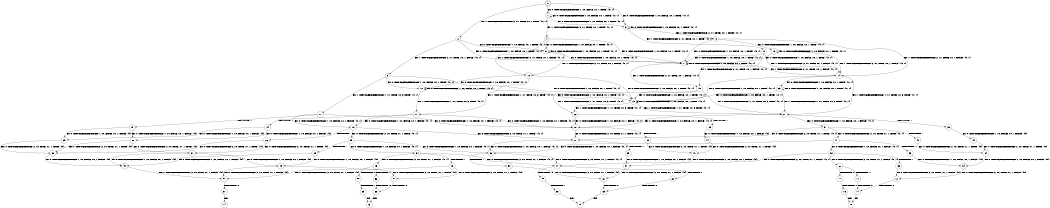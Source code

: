 digraph BCG {
size = "7, 10.5";
center = TRUE;
node [shape = circle];
0 [peripheries = 2];
0 -> 1 [label = "EX !0 !ATOMIC_EXCH_BRANCH (1, +0, FALSE, +0, 1, TRUE) !{0, 1}"];
0 -> 2 [label = "EX !1 !ATOMIC_EXCH_BRANCH (2, +1, TRUE, +0, 1, TRUE) !{0, 1}"];
0 -> 3 [label = "EX !0 !ATOMIC_EXCH_BRANCH (1, +0, FALSE, +0, 1, TRUE) !{0, 1}"];
1 -> 1 [label = "EX !0 !ATOMIC_EXCH_BRANCH (1, +0, FALSE, +0, 1, TRUE) !{0, 1}"];
1 -> 4 [label = "EX !1 !ATOMIC_EXCH_BRANCH (2, +1, TRUE, +0, 1, TRUE) !{0, 1}"];
1 -> 3 [label = "EX !0 !ATOMIC_EXCH_BRANCH (1, +0, FALSE, +0, 1, TRUE) !{0, 1}"];
2 -> 5 [label = "EX !1 !ATOMIC_EXCH_BRANCH (2, +1, TRUE, +0, 1, FALSE) !{0, 1}"];
2 -> 6 [label = "EX !0 !ATOMIC_EXCH_BRANCH (1, +0, FALSE, +0, 1, TRUE) !{0, 1}"];
2 -> 7 [label = "EX !0 !ATOMIC_EXCH_BRANCH (1, +0, FALSE, +0, 1, TRUE) !{0, 1}"];
3 -> 8 [label = "EX !1 !ATOMIC_EXCH_BRANCH (2, +1, TRUE, +0, 1, TRUE) !{0, 1}"];
3 -> 3 [label = "EX !0 !ATOMIC_EXCH_BRANCH (1, +0, FALSE, +0, 1, TRUE) !{0, 1}"];
3 -> 9 [label = "EX !1 !ATOMIC_EXCH_BRANCH (2, +1, TRUE, +0, 1, TRUE) !{0, 1}"];
4 -> 6 [label = "EX !0 !ATOMIC_EXCH_BRANCH (1, +0, FALSE, +0, 1, TRUE) !{0, 1}"];
4 -> 10 [label = "EX !1 !ATOMIC_EXCH_BRANCH (2, +1, TRUE, +0, 1, FALSE) !{0, 1}"];
4 -> 7 [label = "EX !0 !ATOMIC_EXCH_BRANCH (1, +0, FALSE, +0, 1, TRUE) !{0, 1}"];
5 -> 11 [label = "EX !1 !ATOMIC_EXCH_BRANCH (1, +1, TRUE, +0, 3, TRUE) !{0, 1}"];
5 -> 12 [label = "EX !0 !ATOMIC_EXCH_BRANCH (1, +0, FALSE, +0, 1, TRUE) !{0, 1}"];
5 -> 13 [label = "EX !0 !ATOMIC_EXCH_BRANCH (1, +0, FALSE, +0, 1, TRUE) !{0, 1}"];
6 -> 6 [label = "EX !0 !ATOMIC_EXCH_BRANCH (1, +0, FALSE, +0, 1, TRUE) !{0, 1}"];
6 -> 10 [label = "EX !1 !ATOMIC_EXCH_BRANCH (2, +1, TRUE, +0, 1, FALSE) !{0, 1}"];
6 -> 7 [label = "EX !0 !ATOMIC_EXCH_BRANCH (1, +0, FALSE, +0, 1, TRUE) !{0, 1}"];
7 -> 14 [label = "EX !1 !ATOMIC_EXCH_BRANCH (2, +1, TRUE, +0, 1, FALSE) !{0, 1}"];
7 -> 7 [label = "EX !0 !ATOMIC_EXCH_BRANCH (1, +0, FALSE, +0, 1, TRUE) !{0, 1}"];
7 -> 15 [label = "EX !1 !ATOMIC_EXCH_BRANCH (2, +1, TRUE, +0, 1, FALSE) !{0, 1}"];
8 -> 16 [label = "EX !0 !ATOMIC_EXCH_BRANCH (1, +0, FALSE, +0, 1, TRUE) !{0, 1}"];
8 -> 14 [label = "EX !1 !ATOMIC_EXCH_BRANCH (2, +1, TRUE, +0, 1, FALSE) !{0, 1}"];
8 -> 7 [label = "EX !0 !ATOMIC_EXCH_BRANCH (1, +0, FALSE, +0, 1, TRUE) !{0, 1}"];
9 -> 14 [label = "EX !1 !ATOMIC_EXCH_BRANCH (2, +1, TRUE, +0, 1, FALSE) !{0, 1}"];
9 -> 7 [label = "EX !0 !ATOMIC_EXCH_BRANCH (1, +0, FALSE, +0, 1, TRUE) !{0, 1}"];
9 -> 15 [label = "EX !1 !ATOMIC_EXCH_BRANCH (2, +1, TRUE, +0, 1, FALSE) !{0, 1}"];
10 -> 12 [label = "EX !0 !ATOMIC_EXCH_BRANCH (1, +0, FALSE, +0, 1, TRUE) !{0, 1}"];
10 -> 17 [label = "EX !1 !ATOMIC_EXCH_BRANCH (1, +1, TRUE, +0, 3, TRUE) !{0, 1}"];
10 -> 13 [label = "EX !0 !ATOMIC_EXCH_BRANCH (1, +0, FALSE, +0, 1, TRUE) !{0, 1}"];
11 -> 18 [label = "EX !0 !ATOMIC_EXCH_BRANCH (1, +0, FALSE, +0, 1, FALSE) !{0, 1}"];
11 -> 19 [label = "TERMINATE !1"];
11 -> 20 [label = "EX !0 !ATOMIC_EXCH_BRANCH (1, +0, FALSE, +0, 1, FALSE) !{0, 1}"];
12 -> 12 [label = "EX !0 !ATOMIC_EXCH_BRANCH (1, +0, FALSE, +0, 1, TRUE) !{0, 1}"];
12 -> 17 [label = "EX !1 !ATOMIC_EXCH_BRANCH (1, +1, TRUE, +0, 3, TRUE) !{0, 1}"];
12 -> 13 [label = "EX !0 !ATOMIC_EXCH_BRANCH (1, +0, FALSE, +0, 1, TRUE) !{0, 1}"];
13 -> 21 [label = "EX !1 !ATOMIC_EXCH_BRANCH (1, +1, TRUE, +0, 3, TRUE) !{0, 1}"];
13 -> 13 [label = "EX !0 !ATOMIC_EXCH_BRANCH (1, +0, FALSE, +0, 1, TRUE) !{0, 1}"];
13 -> 22 [label = "EX !1 !ATOMIC_EXCH_BRANCH (1, +1, TRUE, +0, 3, TRUE) !{0, 1}"];
14 -> 23 [label = "EX !0 !ATOMIC_EXCH_BRANCH (1, +0, FALSE, +0, 1, TRUE) !{0, 1}"];
14 -> 21 [label = "EX !1 !ATOMIC_EXCH_BRANCH (1, +1, TRUE, +0, 3, TRUE) !{0, 1}"];
14 -> 13 [label = "EX !0 !ATOMIC_EXCH_BRANCH (1, +0, FALSE, +0, 1, TRUE) !{0, 1}"];
15 -> 21 [label = "EX !1 !ATOMIC_EXCH_BRANCH (1, +1, TRUE, +0, 3, TRUE) !{0, 1}"];
15 -> 13 [label = "EX !0 !ATOMIC_EXCH_BRANCH (1, +0, FALSE, +0, 1, TRUE) !{0, 1}"];
15 -> 22 [label = "EX !1 !ATOMIC_EXCH_BRANCH (1, +1, TRUE, +0, 3, TRUE) !{0, 1}"];
16 -> 16 [label = "EX !0 !ATOMIC_EXCH_BRANCH (1, +0, FALSE, +0, 1, TRUE) !{0, 1}"];
16 -> 14 [label = "EX !1 !ATOMIC_EXCH_BRANCH (2, +1, TRUE, +0, 1, FALSE) !{0, 1}"];
16 -> 7 [label = "EX !0 !ATOMIC_EXCH_BRANCH (1, +0, FALSE, +0, 1, TRUE) !{0, 1}"];
17 -> 18 [label = "EX !0 !ATOMIC_EXCH_BRANCH (1, +0, FALSE, +0, 1, FALSE) !{0, 1}"];
17 -> 24 [label = "TERMINATE !1"];
17 -> 20 [label = "EX !0 !ATOMIC_EXCH_BRANCH (1, +0, FALSE, +0, 1, FALSE) !{0, 1}"];
18 -> 25 [label = "EX !0 !ATOMIC_EXCH_BRANCH (2, +0, TRUE, +1, 1, TRUE) !{0, 1}"];
18 -> 26 [label = "TERMINATE !1"];
18 -> 27 [label = "EX !0 !ATOMIC_EXCH_BRANCH (2, +0, TRUE, +1, 1, TRUE) !{0, 1}"];
19 -> 28 [label = "EX !0 !ATOMIC_EXCH_BRANCH (1, +0, FALSE, +0, 1, FALSE) !{0}"];
19 -> 29 [label = "EX !0 !ATOMIC_EXCH_BRANCH (1, +0, FALSE, +0, 1, FALSE) !{0}"];
20 -> 27 [label = "EX !0 !ATOMIC_EXCH_BRANCH (2, +0, TRUE, +1, 1, TRUE) !{0, 1}"];
20 -> 30 [label = "TERMINATE !1"];
21 -> 31 [label = "EX !0 !ATOMIC_EXCH_BRANCH (1, +0, FALSE, +0, 1, FALSE) !{0, 1}"];
21 -> 32 [label = "TERMINATE !1"];
21 -> 20 [label = "EX !0 !ATOMIC_EXCH_BRANCH (1, +0, FALSE, +0, 1, FALSE) !{0, 1}"];
22 -> 20 [label = "EX !0 !ATOMIC_EXCH_BRANCH (1, +0, FALSE, +0, 1, FALSE) !{0, 1}"];
22 -> 33 [label = "TERMINATE !1"];
23 -> 23 [label = "EX !0 !ATOMIC_EXCH_BRANCH (1, +0, FALSE, +0, 1, TRUE) !{0, 1}"];
23 -> 21 [label = "EX !1 !ATOMIC_EXCH_BRANCH (1, +1, TRUE, +0, 3, TRUE) !{0, 1}"];
23 -> 13 [label = "EX !0 !ATOMIC_EXCH_BRANCH (1, +0, FALSE, +0, 1, TRUE) !{0, 1}"];
24 -> 28 [label = "EX !0 !ATOMIC_EXCH_BRANCH (1, +0, FALSE, +0, 1, FALSE) !{0}"];
24 -> 29 [label = "EX !0 !ATOMIC_EXCH_BRANCH (1, +0, FALSE, +0, 1, FALSE) !{0}"];
25 -> 34 [label = "EX !0 !ATOMIC_EXCH_BRANCH (1, +0, FALSE, +0, 1, FALSE) !{0, 1}"];
25 -> 35 [label = "TERMINATE !1"];
25 -> 36 [label = "EX !0 !ATOMIC_EXCH_BRANCH (1, +0, FALSE, +0, 1, FALSE) !{0, 1}"];
26 -> 37 [label = "EX !0 !ATOMIC_EXCH_BRANCH (2, +0, TRUE, +1, 1, TRUE) !{0}"];
26 -> 38 [label = "EX !0 !ATOMIC_EXCH_BRANCH (2, +0, TRUE, +1, 1, TRUE) !{0}"];
27 -> 36 [label = "EX !0 !ATOMIC_EXCH_BRANCH (1, +0, FALSE, +0, 1, FALSE) !{0, 1}"];
27 -> 39 [label = "TERMINATE !1"];
28 -> 37 [label = "EX !0 !ATOMIC_EXCH_BRANCH (2, +0, TRUE, +1, 1, TRUE) !{0}"];
28 -> 38 [label = "EX !0 !ATOMIC_EXCH_BRANCH (2, +0, TRUE, +1, 1, TRUE) !{0}"];
29 -> 38 [label = "EX !0 !ATOMIC_EXCH_BRANCH (2, +0, TRUE, +1, 1, TRUE) !{0}"];
30 -> 40 [label = "EX !0 !ATOMIC_EXCH_BRANCH (2, +0, TRUE, +1, 1, TRUE) !{0}"];
31 -> 41 [label = "EX !0 !ATOMIC_EXCH_BRANCH (2, +0, TRUE, +1, 1, TRUE) !{0, 1}"];
31 -> 42 [label = "TERMINATE !1"];
31 -> 27 [label = "EX !0 !ATOMIC_EXCH_BRANCH (2, +0, TRUE, +1, 1, TRUE) !{0, 1}"];
32 -> 43 [label = "EX !0 !ATOMIC_EXCH_BRANCH (1, +0, FALSE, +0, 1, FALSE) !{0}"];
33 -> 44 [label = "EX !0 !ATOMIC_EXCH_BRANCH (1, +0, FALSE, +0, 1, FALSE) !{0}"];
34 -> 45 [label = "EX !0 !ATOMIC_EXCH_BRANCH (2, +0, TRUE, +1, 1, FALSE) !{0, 1}"];
34 -> 46 [label = "TERMINATE !1"];
34 -> 47 [label = "EX !0 !ATOMIC_EXCH_BRANCH (2, +0, TRUE, +1, 1, FALSE) !{0, 1}"];
35 -> 48 [label = "EX !0 !ATOMIC_EXCH_BRANCH (1, +0, FALSE, +0, 1, FALSE) !{0}"];
35 -> 49 [label = "EX !0 !ATOMIC_EXCH_BRANCH (1, +0, FALSE, +0, 1, FALSE) !{0}"];
36 -> 47 [label = "EX !0 !ATOMIC_EXCH_BRANCH (2, +0, TRUE, +1, 1, FALSE) !{0, 1}"];
36 -> 50 [label = "TERMINATE !1"];
37 -> 48 [label = "EX !0 !ATOMIC_EXCH_BRANCH (1, +0, FALSE, +0, 1, FALSE) !{0}"];
37 -> 49 [label = "EX !0 !ATOMIC_EXCH_BRANCH (1, +0, FALSE, +0, 1, FALSE) !{0}"];
38 -> 49 [label = "EX !0 !ATOMIC_EXCH_BRANCH (1, +0, FALSE, +0, 1, FALSE) !{0}"];
39 -> 51 [label = "EX !0 !ATOMIC_EXCH_BRANCH (1, +0, FALSE, +0, 1, FALSE) !{0}"];
40 -> 51 [label = "EX !0 !ATOMIC_EXCH_BRANCH (1, +0, FALSE, +0, 1, FALSE) !{0}"];
41 -> 52 [label = "EX !0 !ATOMIC_EXCH_BRANCH (1, +0, FALSE, +0, 1, FALSE) !{0, 1}"];
41 -> 53 [label = "TERMINATE !1"];
41 -> 36 [label = "EX !0 !ATOMIC_EXCH_BRANCH (1, +0, FALSE, +0, 1, FALSE) !{0, 1}"];
42 -> 54 [label = "EX !0 !ATOMIC_EXCH_BRANCH (2, +0, TRUE, +1, 1, TRUE) !{0}"];
43 -> 54 [label = "EX !0 !ATOMIC_EXCH_BRANCH (2, +0, TRUE, +1, 1, TRUE) !{0}"];
44 -> 40 [label = "EX !0 !ATOMIC_EXCH_BRANCH (2, +0, TRUE, +1, 1, TRUE) !{0}"];
45 -> 55 [label = "TERMINATE !0"];
45 -> 56 [label = "TERMINATE !1"];
46 -> 57 [label = "EX !0 !ATOMIC_EXCH_BRANCH (2, +0, TRUE, +1, 1, FALSE) !{0}"];
46 -> 58 [label = "EX !0 !ATOMIC_EXCH_BRANCH (2, +0, TRUE, +1, 1, FALSE) !{0}"];
47 -> 59 [label = "TERMINATE !0"];
47 -> 60 [label = "TERMINATE !1"];
48 -> 57 [label = "EX !0 !ATOMIC_EXCH_BRANCH (2, +0, TRUE, +1, 1, FALSE) !{0}"];
48 -> 58 [label = "EX !0 !ATOMIC_EXCH_BRANCH (2, +0, TRUE, +1, 1, FALSE) !{0}"];
49 -> 58 [label = "EX !0 !ATOMIC_EXCH_BRANCH (2, +0, TRUE, +1, 1, FALSE) !{0}"];
50 -> 61 [label = "EX !0 !ATOMIC_EXCH_BRANCH (2, +0, TRUE, +1, 1, FALSE) !{0}"];
51 -> 61 [label = "EX !0 !ATOMIC_EXCH_BRANCH (2, +0, TRUE, +1, 1, FALSE) !{0}"];
52 -> 62 [label = "EX !0 !ATOMIC_EXCH_BRANCH (2, +0, TRUE, +1, 1, FALSE) !{0, 1}"];
52 -> 63 [label = "TERMINATE !1"];
52 -> 47 [label = "EX !0 !ATOMIC_EXCH_BRANCH (2, +0, TRUE, +1, 1, FALSE) !{0, 1}"];
53 -> 64 [label = "EX !0 !ATOMIC_EXCH_BRANCH (1, +0, FALSE, +0, 1, FALSE) !{0}"];
54 -> 64 [label = "EX !0 !ATOMIC_EXCH_BRANCH (1, +0, FALSE, +0, 1, FALSE) !{0}"];
55 -> 65 [label = "TERMINATE !1"];
56 -> 66 [label = "TERMINATE !0"];
57 -> 66 [label = "TERMINATE !0"];
58 -> 67 [label = "TERMINATE !0"];
59 -> 68 [label = "TERMINATE !1"];
60 -> 69 [label = "TERMINATE !0"];
61 -> 69 [label = "TERMINATE !0"];
62 -> 70 [label = "TERMINATE !0"];
62 -> 71 [label = "TERMINATE !1"];
63 -> 72 [label = "EX !0 !ATOMIC_EXCH_BRANCH (2, +0, TRUE, +1, 1, FALSE) !{0}"];
64 -> 72 [label = "EX !0 !ATOMIC_EXCH_BRANCH (2, +0, TRUE, +1, 1, FALSE) !{0}"];
65 -> 73 [label = "exit"];
66 -> 73 [label = "exit"];
67 -> 74 [label = "exit"];
68 -> 75 [label = "exit"];
69 -> 75 [label = "exit"];
70 -> 76 [label = "TERMINATE !1"];
71 -> 77 [label = "TERMINATE !0"];
72 -> 77 [label = "TERMINATE !0"];
76 -> 78 [label = "exit"];
77 -> 78 [label = "exit"];
}
